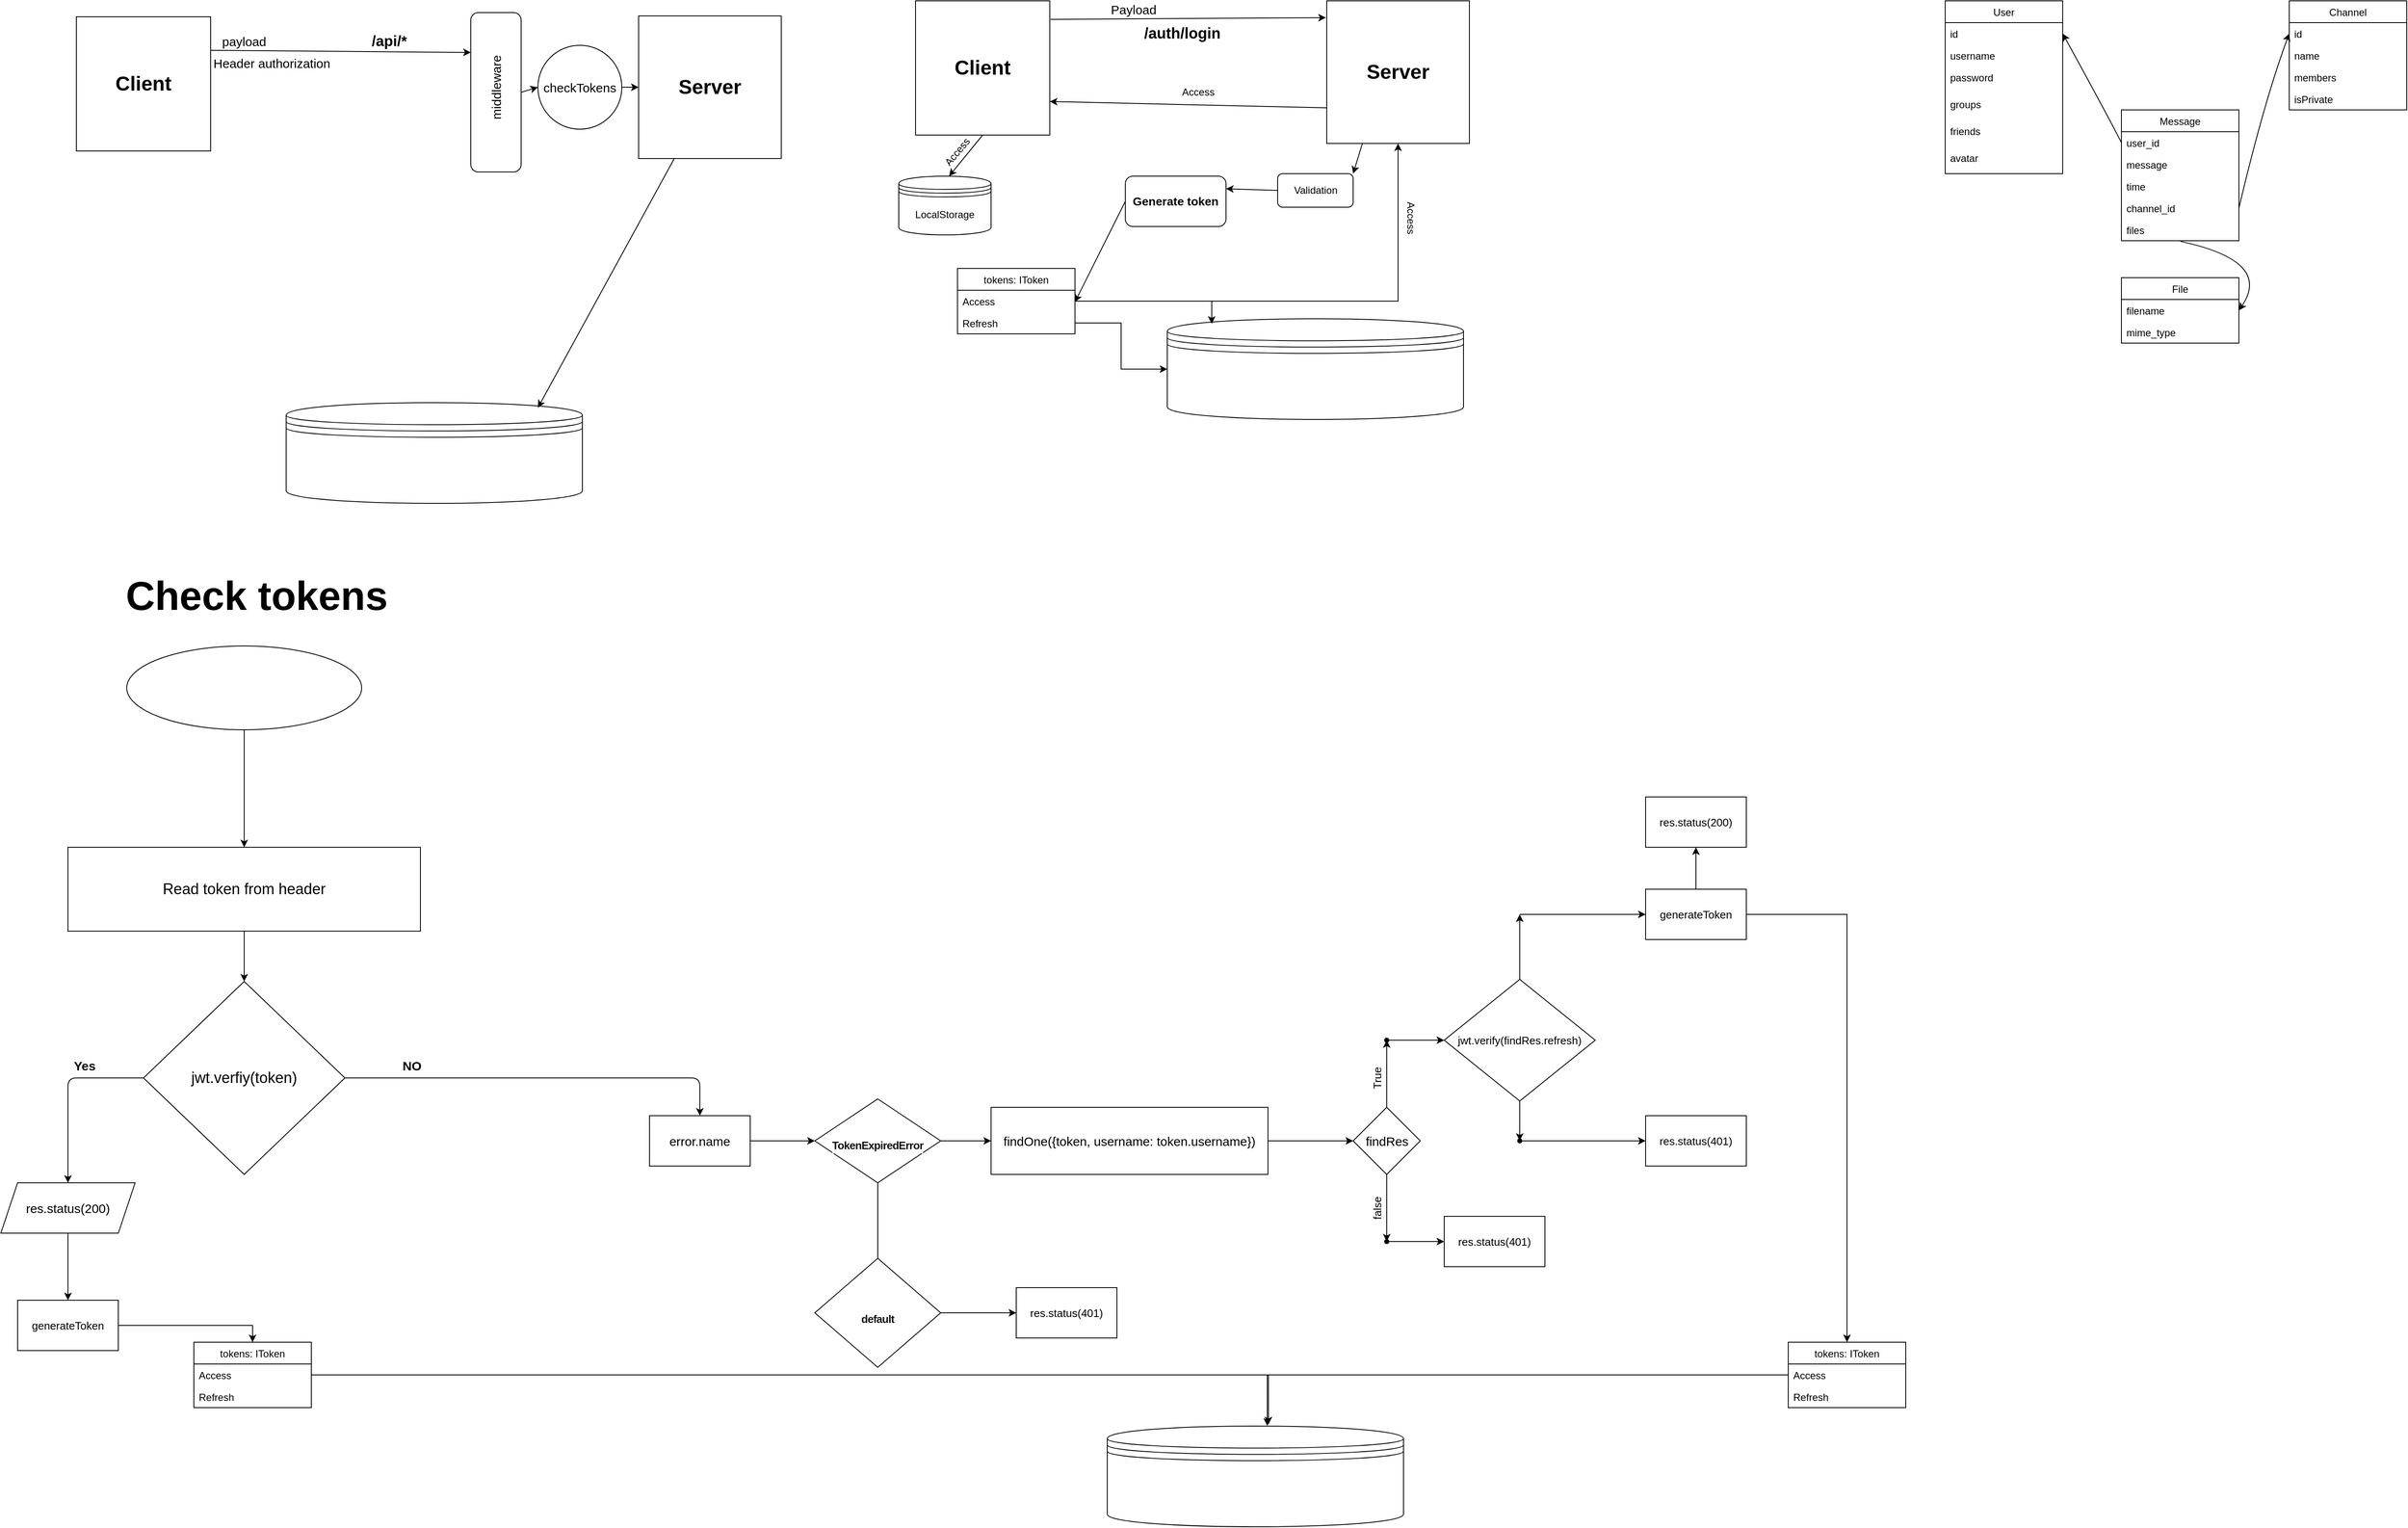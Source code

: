 <mxfile version="14.9.8" type="device"><diagram id="C5RBs43oDa-KdzZeNtuy" name="Page-1"><mxGraphModel dx="9591" dy="5139" grid="1" gridSize="10" guides="1" tooltips="1" connect="1" arrows="1" fold="1" page="1" pageScale="1" pageWidth="827" pageHeight="1169" math="0" shadow="0"><root><mxCell id="WIyWlLk6GJQsqaUBKTNV-0"/><mxCell id="WIyWlLk6GJQsqaUBKTNV-1" parent="WIyWlLk6GJQsqaUBKTNV-0"/><mxCell id="TbBo_OhHeng8kahwTQXX-29" value="Message" style="swimlane;fontStyle=0;childLayout=stackLayout;horizontal=1;startSize=26;horizontalStack=0;resizeParent=1;resizeParentMax=0;resizeLast=0;collapsible=1;marginBottom=0;" parent="WIyWlLk6GJQsqaUBKTNV-1" vertex="1"><mxGeometry x="487" y="-1039" width="140" height="156" as="geometry"/></mxCell><mxCell id="TbBo_OhHeng8kahwTQXX-30" value="user_id" style="text;strokeColor=none;fillColor=none;align=left;verticalAlign=top;spacingLeft=4;spacingRight=4;overflow=hidden;rotatable=0;points=[[0,0.5],[1,0.5]];portConstraint=eastwest;" parent="TbBo_OhHeng8kahwTQXX-29" vertex="1"><mxGeometry y="26" width="140" height="26" as="geometry"/></mxCell><mxCell id="TbBo_OhHeng8kahwTQXX-31" value="message" style="text;strokeColor=none;fillColor=none;align=left;verticalAlign=top;spacingLeft=4;spacingRight=4;overflow=hidden;rotatable=0;points=[[0,0.5],[1,0.5]];portConstraint=eastwest;" parent="TbBo_OhHeng8kahwTQXX-29" vertex="1"><mxGeometry y="52" width="140" height="26" as="geometry"/></mxCell><mxCell id="TbBo_OhHeng8kahwTQXX-32" value="time" style="text;strokeColor=none;fillColor=none;align=left;verticalAlign=top;spacingLeft=4;spacingRight=4;overflow=hidden;rotatable=0;points=[[0,0.5],[1,0.5]];portConstraint=eastwest;" parent="TbBo_OhHeng8kahwTQXX-29" vertex="1"><mxGeometry y="78" width="140" height="26" as="geometry"/></mxCell><mxCell id="TbBo_OhHeng8kahwTQXX-33" value="channel_id" style="text;strokeColor=none;fillColor=none;align=left;verticalAlign=top;spacingLeft=4;spacingRight=4;overflow=hidden;rotatable=0;points=[[0,0.5],[1,0.5]];portConstraint=eastwest;" parent="TbBo_OhHeng8kahwTQXX-29" vertex="1"><mxGeometry y="104" width="140" height="26" as="geometry"/></mxCell><mxCell id="TbBo_OhHeng8kahwTQXX-55" value="files" style="text;strokeColor=none;fillColor=none;align=left;verticalAlign=top;spacingLeft=4;spacingRight=4;overflow=hidden;rotatable=0;points=[[0,0.5],[1,0.5]];portConstraint=eastwest;" parent="TbBo_OhHeng8kahwTQXX-29" vertex="1"><mxGeometry y="130" width="140" height="26" as="geometry"/></mxCell><mxCell id="TbBo_OhHeng8kahwTQXX-42" value="Channel" style="swimlane;fontStyle=0;childLayout=stackLayout;horizontal=1;startSize=26;horizontalStack=0;resizeParent=1;resizeParentMax=0;resizeLast=0;collapsible=1;marginBottom=0;" parent="WIyWlLk6GJQsqaUBKTNV-1" vertex="1"><mxGeometry x="687" y="-1169" width="140" height="130" as="geometry"/></mxCell><mxCell id="TbBo_OhHeng8kahwTQXX-43" value="id" style="text;strokeColor=none;fillColor=none;align=left;verticalAlign=top;spacingLeft=4;spacingRight=4;overflow=hidden;rotatable=0;points=[[0,0.5],[1,0.5]];portConstraint=eastwest;" parent="TbBo_OhHeng8kahwTQXX-42" vertex="1"><mxGeometry y="26" width="140" height="26" as="geometry"/></mxCell><mxCell id="TbBo_OhHeng8kahwTQXX-44" value="name" style="text;strokeColor=none;fillColor=none;align=left;verticalAlign=top;spacingLeft=4;spacingRight=4;overflow=hidden;rotatable=0;points=[[0,0.5],[1,0.5]];portConstraint=eastwest;" parent="TbBo_OhHeng8kahwTQXX-42" vertex="1"><mxGeometry y="52" width="140" height="26" as="geometry"/></mxCell><mxCell id="TbBo_OhHeng8kahwTQXX-45" value="members" style="text;strokeColor=none;fillColor=none;align=left;verticalAlign=top;spacingLeft=4;spacingRight=4;overflow=hidden;rotatable=0;points=[[0,0.5],[1,0.5]];portConstraint=eastwest;" parent="TbBo_OhHeng8kahwTQXX-42" vertex="1"><mxGeometry y="78" width="140" height="26" as="geometry"/></mxCell><mxCell id="TbBo_OhHeng8kahwTQXX-46" value="isPrivate" style="text;strokeColor=none;fillColor=none;align=left;verticalAlign=top;spacingLeft=4;spacingRight=4;overflow=hidden;rotatable=0;points=[[0,0.5],[1,0.5]];portConstraint=eastwest;" parent="TbBo_OhHeng8kahwTQXX-42" vertex="1"><mxGeometry y="104" width="140" height="26" as="geometry"/></mxCell><mxCell id="TbBo_OhHeng8kahwTQXX-1" value="User" style="swimlane;fontStyle=0;childLayout=stackLayout;horizontal=1;startSize=26;fillColor=none;horizontalStack=0;resizeParent=1;resizeParentMax=0;resizeLast=0;collapsible=1;marginBottom=0;" parent="WIyWlLk6GJQsqaUBKTNV-1" vertex="1"><mxGeometry x="277" y="-1169" width="140" height="206" as="geometry"><mxRectangle x="320" width="60" height="26" as="alternateBounds"/></mxGeometry></mxCell><mxCell id="TbBo_OhHeng8kahwTQXX-2" value="id&#10;" style="text;strokeColor=none;fillColor=none;align=left;verticalAlign=top;spacingLeft=4;spacingRight=4;overflow=hidden;rotatable=0;points=[[0,0.5],[1,0.5]];portConstraint=eastwest;" parent="TbBo_OhHeng8kahwTQXX-1" vertex="1"><mxGeometry y="26" width="140" height="26" as="geometry"/></mxCell><mxCell id="TbBo_OhHeng8kahwTQXX-3" value="username" style="text;strokeColor=none;fillColor=none;align=left;verticalAlign=top;spacingLeft=4;spacingRight=4;overflow=hidden;rotatable=0;points=[[0,0.5],[1,0.5]];portConstraint=eastwest;" parent="TbBo_OhHeng8kahwTQXX-1" vertex="1"><mxGeometry y="52" width="140" height="26" as="geometry"/></mxCell><mxCell id="TbBo_OhHeng8kahwTQXX-4" value="password" style="text;strokeColor=none;fillColor=none;align=left;verticalAlign=top;spacingLeft=4;spacingRight=4;overflow=hidden;rotatable=0;points=[[0,0.5],[1,0.5]];portConstraint=eastwest;" parent="TbBo_OhHeng8kahwTQXX-1" vertex="1"><mxGeometry y="78" width="140" height="32" as="geometry"/></mxCell><mxCell id="TbBo_OhHeng8kahwTQXX-20" value="groups" style="text;strokeColor=none;fillColor=none;align=left;verticalAlign=top;spacingLeft=4;spacingRight=4;overflow=hidden;rotatable=0;points=[[0,0.5],[1,0.5]];portConstraint=eastwest;" parent="TbBo_OhHeng8kahwTQXX-1" vertex="1"><mxGeometry y="110" width="140" height="32" as="geometry"/></mxCell><mxCell id="TbBo_OhHeng8kahwTQXX-27" value="friends" style="text;strokeColor=none;fillColor=none;align=left;verticalAlign=top;spacingLeft=4;spacingRight=4;overflow=hidden;rotatable=0;points=[[0,0.5],[1,0.5]];portConstraint=eastwest;" parent="TbBo_OhHeng8kahwTQXX-1" vertex="1"><mxGeometry y="142" width="140" height="32" as="geometry"/></mxCell><mxCell id="TbBo_OhHeng8kahwTQXX-28" value="avatar" style="text;strokeColor=none;fillColor=none;align=left;verticalAlign=top;spacingLeft=4;spacingRight=4;overflow=hidden;rotatable=0;points=[[0,0.5],[1,0.5]];portConstraint=eastwest;" parent="TbBo_OhHeng8kahwTQXX-1" vertex="1"><mxGeometry y="174" width="140" height="32" as="geometry"/></mxCell><mxCell id="TbBo_OhHeng8kahwTQXX-48" value="" style="curved=1;endArrow=classic;html=1;exitX=0;exitY=0.5;exitDx=0;exitDy=0;entryX=1;entryY=0.5;entryDx=0;entryDy=0;" parent="WIyWlLk6GJQsqaUBKTNV-1" source="TbBo_OhHeng8kahwTQXX-30" target="TbBo_OhHeng8kahwTQXX-2" edge="1"><mxGeometry width="50" height="50" relative="1" as="geometry"><mxPoint x="487" y="-1059" as="sourcePoint"/><mxPoint x="537" y="-1109" as="targetPoint"/><Array as="points"><mxPoint x="467" y="-1039"/></Array></mxGeometry></mxCell><mxCell id="TbBo_OhHeng8kahwTQXX-50" value="" style="curved=1;endArrow=classic;html=1;entryX=0;entryY=0.5;entryDx=0;entryDy=0;exitX=1;exitY=0.5;exitDx=0;exitDy=0;" parent="WIyWlLk6GJQsqaUBKTNV-1" source="TbBo_OhHeng8kahwTQXX-33" target="TbBo_OhHeng8kahwTQXX-43" edge="1"><mxGeometry width="50" height="50" relative="1" as="geometry"><mxPoint x="627" y="-999" as="sourcePoint"/><mxPoint x="677" y="-1049" as="targetPoint"/><Array as="points"><mxPoint x="657" y="-1049"/></Array></mxGeometry></mxCell><mxCell id="TbBo_OhHeng8kahwTQXX-51" value="File" style="swimlane;fontStyle=0;childLayout=stackLayout;horizontal=1;startSize=26;horizontalStack=0;resizeParent=1;resizeParentMax=0;resizeLast=0;collapsible=1;marginBottom=0;" parent="WIyWlLk6GJQsqaUBKTNV-1" vertex="1"><mxGeometry x="487" y="-839" width="140" height="78" as="geometry"/></mxCell><mxCell id="TbBo_OhHeng8kahwTQXX-52" value="filename" style="text;strokeColor=none;fillColor=none;align=left;verticalAlign=top;spacingLeft=4;spacingRight=4;overflow=hidden;rotatable=0;points=[[0,0.5],[1,0.5]];portConstraint=eastwest;" parent="TbBo_OhHeng8kahwTQXX-51" vertex="1"><mxGeometry y="26" width="140" height="26" as="geometry"/></mxCell><mxCell id="TbBo_OhHeng8kahwTQXX-53" value="mime_type" style="text;strokeColor=none;fillColor=none;align=left;verticalAlign=top;spacingLeft=4;spacingRight=4;overflow=hidden;rotatable=0;points=[[0,0.5],[1,0.5]];portConstraint=eastwest;" parent="TbBo_OhHeng8kahwTQXX-51" vertex="1"><mxGeometry y="52" width="140" height="26" as="geometry"/></mxCell><mxCell id="TbBo_OhHeng8kahwTQXX-56" value="" style="curved=1;endArrow=classic;html=1;exitX=0.503;exitY=1.031;exitDx=0;exitDy=0;exitPerimeter=0;entryX=1;entryY=0.5;entryDx=0;entryDy=0;" parent="WIyWlLk6GJQsqaUBKTNV-1" source="TbBo_OhHeng8kahwTQXX-55" target="TbBo_OhHeng8kahwTQXX-52" edge="1"><mxGeometry width="50" height="50" relative="1" as="geometry"><mxPoint x="637" y="-859" as="sourcePoint"/><mxPoint x="687" y="-909" as="targetPoint"/><Array as="points"><mxPoint x="667" y="-859"/></Array></mxGeometry></mxCell><mxCell id="UrKD63a1qtWje8s4CCLk-2" value="&lt;h1&gt;Client&lt;/h1&gt;" style="whiteSpace=wrap;html=1;aspect=fixed;" vertex="1" parent="WIyWlLk6GJQsqaUBKTNV-1"><mxGeometry x="-950" y="-1169" width="160" height="160" as="geometry"/></mxCell><mxCell id="UrKD63a1qtWje8s4CCLk-3" value="&lt;h1&gt;Server&lt;/h1&gt;" style="whiteSpace=wrap;html=1;aspect=fixed;" vertex="1" parent="WIyWlLk6GJQsqaUBKTNV-1"><mxGeometry x="-460" y="-1169" width="170" height="170" as="geometry"/></mxCell><mxCell id="UrKD63a1qtWje8s4CCLk-9" value="" style="endArrow=classic;html=1;exitX=1.006;exitY=0.138;exitDx=0;exitDy=0;entryX=-0.006;entryY=0.118;entryDx=0;entryDy=0;entryPerimeter=0;exitPerimeter=0;" edge="1" parent="WIyWlLk6GJQsqaUBKTNV-1" source="UrKD63a1qtWje8s4CCLk-2" target="UrKD63a1qtWje8s4CCLk-3"><mxGeometry width="50" height="50" relative="1" as="geometry"><mxPoint x="-658" y="-1050" as="sourcePoint"/><mxPoint x="-608" y="-1100" as="targetPoint"/></mxGeometry></mxCell><mxCell id="UrKD63a1qtWje8s4CCLk-10" value="&lt;h2&gt;/auth/login&lt;/h2&gt;" style="text;html=1;strokeColor=none;fillColor=none;align=center;verticalAlign=middle;whiteSpace=wrap;rounded=0;" vertex="1" parent="WIyWlLk6GJQsqaUBKTNV-1"><mxGeometry x="-652" y="-1140" width="40" height="20" as="geometry"/></mxCell><mxCell id="UrKD63a1qtWje8s4CCLk-11" value="" style="shape=datastore;whiteSpace=wrap;html=1;" vertex="1" parent="WIyWlLk6GJQsqaUBKTNV-1"><mxGeometry x="-650" y="-790" width="353" height="120" as="geometry"/></mxCell><mxCell id="UrKD63a1qtWje8s4CCLk-12" value="&lt;h3&gt;Generate token&lt;/h3&gt;" style="rounded=1;whiteSpace=wrap;html=1;" vertex="1" parent="WIyWlLk6GJQsqaUBKTNV-1"><mxGeometry x="-700" y="-960" width="120" height="60" as="geometry"/></mxCell><mxCell id="UrKD63a1qtWje8s4CCLk-13" value="" style="endArrow=classic;html=1;exitX=0;exitY=0.5;exitDx=0;exitDy=0;" edge="1" parent="WIyWlLk6GJQsqaUBKTNV-1" source="UrKD63a1qtWje8s4CCLk-12"><mxGeometry width="50" height="50" relative="1" as="geometry"><mxPoint x="-710" y="-920" as="sourcePoint"/><mxPoint x="-760" y="-810" as="targetPoint"/></mxGeometry></mxCell><mxCell id="UrKD63a1qtWje8s4CCLk-16" value="tokens: IToken" style="swimlane;fontStyle=0;childLayout=stackLayout;horizontal=1;startSize=26;fillColor=none;horizontalStack=0;resizeParent=1;resizeParentMax=0;resizeLast=0;collapsible=1;marginBottom=0;" vertex="1" parent="WIyWlLk6GJQsqaUBKTNV-1"><mxGeometry x="-900" y="-850" width="140" height="78" as="geometry"/></mxCell><mxCell id="UrKD63a1qtWje8s4CCLk-17" value="Access&#10;    " style="text;strokeColor=none;fillColor=none;align=left;verticalAlign=top;spacingLeft=4;spacingRight=4;overflow=hidden;rotatable=0;points=[[0,0.5],[1,0.5]];portConstraint=eastwest;" vertex="1" parent="UrKD63a1qtWje8s4CCLk-16"><mxGeometry y="26" width="140" height="26" as="geometry"/></mxCell><mxCell id="UrKD63a1qtWje8s4CCLk-18" value="Refresh" style="text;strokeColor=none;fillColor=none;align=left;verticalAlign=top;spacingLeft=4;spacingRight=4;overflow=hidden;rotatable=0;points=[[0,0.5],[1,0.5]];portConstraint=eastwest;" vertex="1" parent="UrKD63a1qtWje8s4CCLk-16"><mxGeometry y="52" width="140" height="26" as="geometry"/></mxCell><mxCell id="UrKD63a1qtWje8s4CCLk-20" style="edgeStyle=orthogonalEdgeStyle;rounded=0;orthogonalLoop=1;jettySize=auto;html=1;entryX=0.15;entryY=0.05;entryDx=0;entryDy=0;entryPerimeter=0;" edge="1" parent="WIyWlLk6GJQsqaUBKTNV-1" source="UrKD63a1qtWje8s4CCLk-17" target="UrKD63a1qtWje8s4CCLk-11"><mxGeometry relative="1" as="geometry"/></mxCell><mxCell id="UrKD63a1qtWje8s4CCLk-21" style="edgeStyle=orthogonalEdgeStyle;rounded=0;orthogonalLoop=1;jettySize=auto;html=1;entryX=0;entryY=0.5;entryDx=0;entryDy=0;" edge="1" parent="WIyWlLk6GJQsqaUBKTNV-1" source="UrKD63a1qtWje8s4CCLk-18" target="UrKD63a1qtWje8s4CCLk-11"><mxGeometry relative="1" as="geometry"/></mxCell><mxCell id="UrKD63a1qtWje8s4CCLk-22" style="edgeStyle=orthogonalEdgeStyle;rounded=0;orthogonalLoop=1;jettySize=auto;html=1;entryX=0.5;entryY=1;entryDx=0;entryDy=0;" edge="1" parent="WIyWlLk6GJQsqaUBKTNV-1" source="UrKD63a1qtWje8s4CCLk-17" target="UrKD63a1qtWje8s4CCLk-3"><mxGeometry relative="1" as="geometry"/></mxCell><mxCell id="UrKD63a1qtWje8s4CCLk-23" value="Access" style="text;html=1;strokeColor=none;fillColor=none;align=center;verticalAlign=middle;whiteSpace=wrap;rounded=0;rotation=90;" vertex="1" parent="WIyWlLk6GJQsqaUBKTNV-1"><mxGeometry x="-380" y="-920" width="40" height="20" as="geometry"/></mxCell><mxCell id="UrKD63a1qtWje8s4CCLk-24" value="" style="endArrow=classic;html=1;entryX=1;entryY=0.75;entryDx=0;entryDy=0;exitX=0;exitY=0.75;exitDx=0;exitDy=0;" edge="1" parent="WIyWlLk6GJQsqaUBKTNV-1" source="UrKD63a1qtWje8s4CCLk-3" target="UrKD63a1qtWje8s4CCLk-2"><mxGeometry width="50" height="50" relative="1" as="geometry"><mxPoint x="-520" y="-1020" as="sourcePoint"/><mxPoint x="-470" y="-1070" as="targetPoint"/></mxGeometry></mxCell><mxCell id="UrKD63a1qtWje8s4CCLk-25" value="Access" style="text;html=1;strokeColor=none;fillColor=none;align=center;verticalAlign=middle;whiteSpace=wrap;rounded=0;rotation=0;" vertex="1" parent="WIyWlLk6GJQsqaUBKTNV-1"><mxGeometry x="-633" y="-1070" width="40" height="20" as="geometry"/></mxCell><mxCell id="UrKD63a1qtWje8s4CCLk-28" value="" style="endArrow=classic;html=1;exitX=0.5;exitY=1;exitDx=0;exitDy=0;" edge="1" parent="WIyWlLk6GJQsqaUBKTNV-1" source="UrKD63a1qtWje8s4CCLk-2"><mxGeometry width="50" height="50" relative="1" as="geometry"><mxPoint x="-900" y="-959" as="sourcePoint"/><mxPoint x="-910" y="-960" as="targetPoint"/></mxGeometry></mxCell><mxCell id="UrKD63a1qtWje8s4CCLk-30" value="LocalStorage" style="shape=datastore;whiteSpace=wrap;html=1;" vertex="1" parent="WIyWlLk6GJQsqaUBKTNV-1"><mxGeometry x="-970" y="-960" width="110" height="70" as="geometry"/></mxCell><mxCell id="UrKD63a1qtWje8s4CCLk-31" value="Validation" style="rounded=1;whiteSpace=wrap;html=1;" vertex="1" parent="WIyWlLk6GJQsqaUBKTNV-1"><mxGeometry x="-518.5" y="-963" width="90" height="40" as="geometry"/></mxCell><mxCell id="UrKD63a1qtWje8s4CCLk-32" value="" style="endArrow=classic;html=1;exitX=0.25;exitY=1;exitDx=0;exitDy=0;entryX=1;entryY=0;entryDx=0;entryDy=0;" edge="1" parent="WIyWlLk6GJQsqaUBKTNV-1" source="UrKD63a1qtWje8s4CCLk-3" target="UrKD63a1qtWje8s4CCLk-31"><mxGeometry width="50" height="50" relative="1" as="geometry"><mxPoint x="-530" y="-950" as="sourcePoint"/><mxPoint x="-480" y="-1000" as="targetPoint"/></mxGeometry></mxCell><mxCell id="UrKD63a1qtWje8s4CCLk-33" value="" style="endArrow=classic;html=1;exitX=0;exitY=0.5;exitDx=0;exitDy=0;entryX=1;entryY=0.25;entryDx=0;entryDy=0;" edge="1" parent="WIyWlLk6GJQsqaUBKTNV-1" source="UrKD63a1qtWje8s4CCLk-31" target="UrKD63a1qtWje8s4CCLk-12"><mxGeometry width="50" height="50" relative="1" as="geometry"><mxPoint x="-530" y="-950" as="sourcePoint"/><mxPoint x="-480" y="-1000" as="targetPoint"/></mxGeometry></mxCell><mxCell id="UrKD63a1qtWje8s4CCLk-34" value="Payload" style="text;html=1;strokeColor=none;fillColor=none;align=center;verticalAlign=middle;whiteSpace=wrap;rounded=0;fontSize=15;" vertex="1" parent="WIyWlLk6GJQsqaUBKTNV-1"><mxGeometry x="-710" y="-1169" width="40" height="20" as="geometry"/></mxCell><mxCell id="UrKD63a1qtWje8s4CCLk-36" value="&lt;h1&gt;Client&lt;/h1&gt;" style="whiteSpace=wrap;html=1;aspect=fixed;" vertex="1" parent="WIyWlLk6GJQsqaUBKTNV-1"><mxGeometry x="-1950" y="-1150" width="160" height="160" as="geometry"/></mxCell><mxCell id="UrKD63a1qtWje8s4CCLk-38" value="&lt;h1&gt;Server&lt;/h1&gt;" style="whiteSpace=wrap;html=1;aspect=fixed;" vertex="1" parent="WIyWlLk6GJQsqaUBKTNV-1"><mxGeometry x="-1280" y="-1151" width="170" height="170" as="geometry"/></mxCell><mxCell id="UrKD63a1qtWje8s4CCLk-40" value="" style="endArrow=classic;html=1;fontSize=15;exitX=1;exitY=0.25;exitDx=0;exitDy=0;entryX=0;entryY=0.25;entryDx=0;entryDy=0;" edge="1" parent="WIyWlLk6GJQsqaUBKTNV-1" source="UrKD63a1qtWje8s4CCLk-36" target="UrKD63a1qtWje8s4CCLk-45"><mxGeometry width="50" height="50" relative="1" as="geometry"><mxPoint x="-1630" y="-1055" as="sourcePoint"/><mxPoint x="-1530" y="-970" as="targetPoint"/></mxGeometry></mxCell><mxCell id="UrKD63a1qtWje8s4CCLk-41" value="&lt;h3&gt;/api/*&lt;/h3&gt;" style="text;html=1;strokeColor=none;fillColor=none;align=center;verticalAlign=middle;whiteSpace=wrap;rounded=0;fontSize=15;" vertex="1" parent="WIyWlLk6GJQsqaUBKTNV-1"><mxGeometry x="-1597" y="-1131" width="40" height="20" as="geometry"/></mxCell><mxCell id="UrKD63a1qtWje8s4CCLk-42" value="payload" style="text;html=1;strokeColor=none;fillColor=none;align=center;verticalAlign=middle;whiteSpace=wrap;rounded=0;fontSize=15;" vertex="1" parent="WIyWlLk6GJQsqaUBKTNV-1"><mxGeometry x="-1770" y="-1131" width="40" height="20" as="geometry"/></mxCell><mxCell id="UrKD63a1qtWje8s4CCLk-43" value="Header authorization" style="text;html=1;strokeColor=none;fillColor=none;align=center;verticalAlign=middle;whiteSpace=wrap;rounded=0;fontSize=15;" vertex="1" parent="WIyWlLk6GJQsqaUBKTNV-1"><mxGeometry x="-1857" y="-1105" width="280" height="20" as="geometry"/></mxCell><mxCell id="UrKD63a1qtWje8s4CCLk-44" value="" style="shape=datastore;whiteSpace=wrap;html=1;" vertex="1" parent="WIyWlLk6GJQsqaUBKTNV-1"><mxGeometry x="-1700" y="-690" width="353" height="120" as="geometry"/></mxCell><mxCell id="UrKD63a1qtWje8s4CCLk-45" value="&lt;h3&gt;&lt;br&gt;&lt;/h3&gt;" style="rounded=1;whiteSpace=wrap;html=1;fontSize=15;" vertex="1" parent="WIyWlLk6GJQsqaUBKTNV-1"><mxGeometry x="-1480" y="-1155" width="60" height="190" as="geometry"/></mxCell><mxCell id="UrKD63a1qtWje8s4CCLk-47" value="Access" style="text;html=1;strokeColor=none;fillColor=none;align=center;verticalAlign=middle;whiteSpace=wrap;rounded=0;rotation=-50;" vertex="1" parent="WIyWlLk6GJQsqaUBKTNV-1"><mxGeometry x="-920" y="-999" width="40" height="20" as="geometry"/></mxCell><mxCell id="UrKD63a1qtWje8s4CCLk-48" value="middleware" style="text;html=1;strokeColor=none;fillColor=none;align=center;verticalAlign=middle;whiteSpace=wrap;rounded=0;fontSize=15;rotation=-90;" vertex="1" parent="WIyWlLk6GJQsqaUBKTNV-1"><mxGeometry x="-1500" y="-1076" width="100" height="20" as="geometry"/></mxCell><mxCell id="UrKD63a1qtWje8s4CCLk-49" value="checkTokens" style="ellipse;whiteSpace=wrap;html=1;aspect=fixed;fontSize=15;" vertex="1" parent="WIyWlLk6GJQsqaUBKTNV-1"><mxGeometry x="-1400" y="-1116" width="100" height="100" as="geometry"/></mxCell><mxCell id="UrKD63a1qtWje8s4CCLk-50" value="" style="endArrow=classic;html=1;fontSize=15;exitX=1;exitY=0.5;exitDx=0;exitDy=0;entryX=0;entryY=0.5;entryDx=0;entryDy=0;" edge="1" parent="WIyWlLk6GJQsqaUBKTNV-1" source="UrKD63a1qtWje8s4CCLk-45" target="UrKD63a1qtWje8s4CCLk-49"><mxGeometry width="50" height="50" relative="1" as="geometry"><mxPoint x="-1330" y="-940" as="sourcePoint"/><mxPoint x="-1280" y="-990" as="targetPoint"/></mxGeometry></mxCell><mxCell id="UrKD63a1qtWje8s4CCLk-51" value="" style="endArrow=classic;html=1;fontSize=15;exitX=1;exitY=0.5;exitDx=0;exitDy=0;entryX=0;entryY=0.5;entryDx=0;entryDy=0;" edge="1" parent="WIyWlLk6GJQsqaUBKTNV-1" source="UrKD63a1qtWje8s4CCLk-49" target="UrKD63a1qtWje8s4CCLk-38"><mxGeometry width="50" height="50" relative="1" as="geometry"><mxPoint x="-1330" y="-940" as="sourcePoint"/><mxPoint x="-1300" y="-940" as="targetPoint"/></mxGeometry></mxCell><mxCell id="UrKD63a1qtWje8s4CCLk-52" value="" style="endArrow=classic;html=1;fontSize=15;exitX=0.25;exitY=1;exitDx=0;exitDy=0;entryX=0.85;entryY=0.05;entryDx=0;entryDy=0;entryPerimeter=0;" edge="1" parent="WIyWlLk6GJQsqaUBKTNV-1" source="UrKD63a1qtWje8s4CCLk-38" target="UrKD63a1qtWje8s4CCLk-44"><mxGeometry width="50" height="50" relative="1" as="geometry"><mxPoint x="-1330" y="-860" as="sourcePoint"/><mxPoint x="-1280" y="-910" as="targetPoint"/></mxGeometry></mxCell><mxCell id="UrKD63a1qtWje8s4CCLk-54" value="&lt;h1&gt;&lt;font style=&quot;font-size: 48px&quot;&gt;Check tokens&lt;/font&gt;&lt;/h1&gt;" style="text;html=1;strokeColor=none;fillColor=none;align=center;verticalAlign=middle;whiteSpace=wrap;rounded=0;fontSize=15;" vertex="1" parent="WIyWlLk6GJQsqaUBKTNV-1"><mxGeometry x="-1920" y="-470" width="370" height="20" as="geometry"/></mxCell><mxCell id="UrKD63a1qtWje8s4CCLk-59" value="" style="edgeStyle=orthogonalEdgeStyle;rounded=0;orthogonalLoop=1;jettySize=auto;html=1;fontSize=15;" edge="1" parent="WIyWlLk6GJQsqaUBKTNV-1" source="UrKD63a1qtWje8s4CCLk-56" target="UrKD63a1qtWje8s4CCLk-57"><mxGeometry relative="1" as="geometry"/></mxCell><mxCell id="UrKD63a1qtWje8s4CCLk-56" value="" style="ellipse;whiteSpace=wrap;html=1;fontSize=15;" vertex="1" parent="WIyWlLk6GJQsqaUBKTNV-1"><mxGeometry x="-1890" y="-400" width="280" height="100" as="geometry"/></mxCell><mxCell id="UrKD63a1qtWje8s4CCLk-61" value="" style="edgeStyle=orthogonalEdgeStyle;rounded=0;orthogonalLoop=1;jettySize=auto;html=1;fontSize=15;" edge="1" parent="WIyWlLk6GJQsqaUBKTNV-1" source="UrKD63a1qtWje8s4CCLk-57" target="UrKD63a1qtWje8s4CCLk-60"><mxGeometry relative="1" as="geometry"/></mxCell><mxCell id="UrKD63a1qtWje8s4CCLk-57" value="&lt;font style=&quot;font-size: 18px&quot;&gt;Read token from header&lt;/font&gt;" style="rounded=0;whiteSpace=wrap;html=1;fontSize=15;" vertex="1" parent="WIyWlLk6GJQsqaUBKTNV-1"><mxGeometry x="-1960" y="-160" width="420" height="100" as="geometry"/></mxCell><mxCell id="UrKD63a1qtWje8s4CCLk-60" value="&lt;font style=&quot;font-size: 18px&quot;&gt;jwt.verfiy(token)&lt;/font&gt;" style="rhombus;whiteSpace=wrap;html=1;fontSize=15;" vertex="1" parent="WIyWlLk6GJQsqaUBKTNV-1"><mxGeometry x="-1870" width="240" height="230" as="geometry"/></mxCell><mxCell id="UrKD63a1qtWje8s4CCLk-62" value="" style="edgeStyle=segmentEdgeStyle;endArrow=classic;html=1;fontSize=15;exitX=1;exitY=0.5;exitDx=0;exitDy=0;" edge="1" parent="WIyWlLk6GJQsqaUBKTNV-1" source="UrKD63a1qtWje8s4CCLk-60"><mxGeometry width="50" height="50" relative="1" as="geometry"><mxPoint x="-1630" y="120" as="sourcePoint"/><mxPoint x="-1207" y="160" as="targetPoint"/></mxGeometry></mxCell><mxCell id="UrKD63a1qtWje8s4CCLk-63" value="" style="edgeStyle=segmentEdgeStyle;endArrow=classic;html=1;fontSize=15;exitX=0;exitY=0.5;exitDx=0;exitDy=0;entryX=0.5;entryY=0;entryDx=0;entryDy=0;" edge="1" parent="WIyWlLk6GJQsqaUBKTNV-1" source="UrKD63a1qtWje8s4CCLk-60" target="UrKD63a1qtWje8s4CCLk-67"><mxGeometry width="50" height="50" relative="1" as="geometry"><mxPoint x="-1870" y="120" as="sourcePoint"/><mxPoint x="-1960" y="210" as="targetPoint"/></mxGeometry></mxCell><mxCell id="UrKD63a1qtWje8s4CCLk-64" value="&lt;b&gt;NO&lt;/b&gt;" style="text;html=1;strokeColor=none;fillColor=none;align=center;verticalAlign=middle;whiteSpace=wrap;rounded=0;fontSize=15;" vertex="1" parent="WIyWlLk6GJQsqaUBKTNV-1"><mxGeometry x="-1570" y="90" width="40" height="20" as="geometry"/></mxCell><mxCell id="UrKD63a1qtWje8s4CCLk-66" value="&lt;b&gt;Yes&lt;/b&gt;" style="text;html=1;strokeColor=none;fillColor=none;align=center;verticalAlign=middle;whiteSpace=wrap;rounded=0;fontSize=15;" vertex="1" parent="WIyWlLk6GJQsqaUBKTNV-1"><mxGeometry x="-1960" y="90" width="40" height="20" as="geometry"/></mxCell><mxCell id="UrKD63a1qtWje8s4CCLk-122" style="edgeStyle=orthogonalEdgeStyle;rounded=0;orthogonalLoop=1;jettySize=auto;html=1;fontSize=13;" edge="1" parent="WIyWlLk6GJQsqaUBKTNV-1" source="UrKD63a1qtWje8s4CCLk-67" target="UrKD63a1qtWje8s4CCLk-123"><mxGeometry relative="1" as="geometry"><mxPoint x="-1960" y="400" as="targetPoint"/></mxGeometry></mxCell><mxCell id="UrKD63a1qtWje8s4CCLk-67" value="res.status(200)" style="shape=parallelogram;perimeter=parallelogramPerimeter;whiteSpace=wrap;html=1;fixedSize=1;fontSize=15;" vertex="1" parent="WIyWlLk6GJQsqaUBKTNV-1"><mxGeometry x="-2040" y="240" width="160" height="60" as="geometry"/></mxCell><mxCell id="UrKD63a1qtWje8s4CCLk-84" value="" style="edgeStyle=orthogonalEdgeStyle;rounded=0;orthogonalLoop=1;jettySize=auto;html=1;fontSize=15;" edge="1" parent="WIyWlLk6GJQsqaUBKTNV-1" source="UrKD63a1qtWje8s4CCLk-81" target="UrKD63a1qtWje8s4CCLk-82"><mxGeometry relative="1" as="geometry"/></mxCell><mxCell id="UrKD63a1qtWje8s4CCLk-81" value="error.name" style="rounded=0;whiteSpace=wrap;html=1;fontSize=15;" vertex="1" parent="WIyWlLk6GJQsqaUBKTNV-1"><mxGeometry x="-1267" y="160" width="120" height="60" as="geometry"/></mxCell><mxCell id="UrKD63a1qtWje8s4CCLk-89" value="" style="edgeStyle=orthogonalEdgeStyle;rounded=0;orthogonalLoop=1;jettySize=auto;html=1;fontSize=13;" edge="1" parent="WIyWlLk6GJQsqaUBKTNV-1" source="UrKD63a1qtWje8s4CCLk-82" target="UrKD63a1qtWje8s4CCLk-88"><mxGeometry relative="1" as="geometry"/></mxCell><mxCell id="UrKD63a1qtWje8s4CCLk-82" value="&lt;h3 style=&quot;box-sizing: border-box; color: rgb(17, 17, 17); margin: 16px 0px 4px; padding-bottom: 0rem; line-height: 1.25; font-size: 13px; letter-spacing: -0.03rem; font-family: &amp;quot;source sans pro&amp;quot;, &amp;quot;lucida grande&amp;quot;, sans-serif; background-color: rgb(255, 255, 255);&quot;&gt;TokenExpiredError&lt;/h3&gt;" style="rhombus;whiteSpace=wrap;html=1;fontSize=13;" vertex="1" parent="WIyWlLk6GJQsqaUBKTNV-1"><mxGeometry x="-1070" y="140" width="150" height="100" as="geometry"/></mxCell><mxCell id="UrKD63a1qtWje8s4CCLk-99" value="" style="edgeStyle=orthogonalEdgeStyle;rounded=0;orthogonalLoop=1;jettySize=auto;html=1;fontSize=13;" edge="1" parent="WIyWlLk6GJQsqaUBKTNV-1" source="UrKD63a1qtWje8s4CCLk-88" target="UrKD63a1qtWje8s4CCLk-98"><mxGeometry relative="1" as="geometry"/></mxCell><mxCell id="UrKD63a1qtWje8s4CCLk-88" value="&lt;span style=&quot;font-size: 15px&quot;&gt;findOne({token, username: token.username})&lt;/span&gt;" style="rounded=0;whiteSpace=wrap;html=1;fontSize=13;" vertex="1" parent="WIyWlLk6GJQsqaUBKTNV-1"><mxGeometry x="-860" y="150" width="330" height="80" as="geometry"/></mxCell><mxCell id="UrKD63a1qtWje8s4CCLk-96" value="" style="edgeStyle=orthogonalEdgeStyle;rounded=0;orthogonalLoop=1;jettySize=auto;html=1;fontSize=13;" edge="1" parent="WIyWlLk6GJQsqaUBKTNV-1" source="UrKD63a1qtWje8s4CCLk-90" target="UrKD63a1qtWje8s4CCLk-95"><mxGeometry relative="1" as="geometry"/></mxCell><mxCell id="UrKD63a1qtWje8s4CCLk-90" value="&lt;h3 style=&quot;box-sizing: border-box ; color: rgb(17 , 17 , 17) ; margin: 16px 0px 4px ; padding-bottom: 0rem ; line-height: 1.25 ; letter-spacing: -0.03rem ; font-family: &amp;#34;source sans pro&amp;#34; , &amp;#34;lucida grande&amp;#34; , sans-serif ; background-color: rgb(255 , 255 , 255)&quot;&gt;&lt;span style=&quot;font-size: 13px&quot;&gt;default&lt;/span&gt;&lt;/h3&gt;" style="rhombus;whiteSpace=wrap;html=1;fontSize=13;" vertex="1" parent="WIyWlLk6GJQsqaUBKTNV-1"><mxGeometry x="-1070" y="330" width="150" height="130" as="geometry"/></mxCell><mxCell id="UrKD63a1qtWje8s4CCLk-91" value="" style="endArrow=none;html=1;fontSize=13;exitX=0.5;exitY=0;exitDx=0;exitDy=0;entryX=0.5;entryY=1;entryDx=0;entryDy=0;" edge="1" parent="WIyWlLk6GJQsqaUBKTNV-1" source="UrKD63a1qtWje8s4CCLk-90" target="UrKD63a1qtWje8s4CCLk-82"><mxGeometry width="50" height="50" relative="1" as="geometry"><mxPoint x="-1020" y="310" as="sourcePoint"/><mxPoint x="-970" y="260" as="targetPoint"/></mxGeometry></mxCell><mxCell id="UrKD63a1qtWje8s4CCLk-95" value="res.status(401)" style="rounded=0;whiteSpace=wrap;html=1;fontSize=13;" vertex="1" parent="WIyWlLk6GJQsqaUBKTNV-1"><mxGeometry x="-830" y="365" width="120" height="60" as="geometry"/></mxCell><mxCell id="UrKD63a1qtWje8s4CCLk-103" value="" style="edgeStyle=orthogonalEdgeStyle;rounded=0;orthogonalLoop=1;jettySize=auto;html=1;fontSize=13;" edge="1" parent="WIyWlLk6GJQsqaUBKTNV-1" source="UrKD63a1qtWje8s4CCLk-98" target="UrKD63a1qtWje8s4CCLk-102"><mxGeometry relative="1" as="geometry"/></mxCell><mxCell id="UrKD63a1qtWje8s4CCLk-106" value="" style="edgeStyle=orthogonalEdgeStyle;rounded=0;orthogonalLoop=1;jettySize=auto;html=1;fontSize=13;" edge="1" parent="WIyWlLk6GJQsqaUBKTNV-1" source="UrKD63a1qtWje8s4CCLk-98" target="UrKD63a1qtWje8s4CCLk-105"><mxGeometry relative="1" as="geometry"/></mxCell><mxCell id="UrKD63a1qtWje8s4CCLk-98" value="&lt;font style=&quot;font-size: 15px&quot;&gt;findRes&lt;/font&gt;" style="rhombus;whiteSpace=wrap;html=1;fontSize=13;" vertex="1" parent="WIyWlLk6GJQsqaUBKTNV-1"><mxGeometry x="-428.5" y="150" width="80" height="80" as="geometry"/></mxCell><mxCell id="UrKD63a1qtWje8s4CCLk-104" value="" style="edgeStyle=orthogonalEdgeStyle;rounded=0;orthogonalLoop=1;jettySize=auto;html=1;fontSize=13;" edge="1" parent="WIyWlLk6GJQsqaUBKTNV-1" source="UrKD63a1qtWje8s4CCLk-102"><mxGeometry relative="1" as="geometry"><mxPoint x="-320" y="70.0" as="targetPoint"/></mxGeometry></mxCell><mxCell id="UrKD63a1qtWje8s4CCLk-102" value="" style="shape=waypoint;size=6;pointerEvents=1;points=[];fillColor=#ffffff;resizable=0;rotatable=0;perimeter=centerPerimeter;snapToPoint=1;fontSize=13;" vertex="1" parent="WIyWlLk6GJQsqaUBKTNV-1"><mxGeometry x="-408.5" y="50" width="40" height="40" as="geometry"/></mxCell><mxCell id="UrKD63a1qtWje8s4CCLk-107" value="" style="edgeStyle=orthogonalEdgeStyle;rounded=0;orthogonalLoop=1;jettySize=auto;html=1;fontSize=13;" edge="1" parent="WIyWlLk6GJQsqaUBKTNV-1" source="UrKD63a1qtWje8s4CCLk-105"><mxGeometry relative="1" as="geometry"><mxPoint x="-320" y="310.0" as="targetPoint"/></mxGeometry></mxCell><mxCell id="UrKD63a1qtWje8s4CCLk-105" value="" style="shape=waypoint;size=6;pointerEvents=1;points=[];fillColor=#ffffff;resizable=0;rotatable=0;perimeter=centerPerimeter;snapToPoint=1;fontSize=13;" vertex="1" parent="WIyWlLk6GJQsqaUBKTNV-1"><mxGeometry x="-408.5" y="290" width="40" height="40" as="geometry"/></mxCell><mxCell id="UrKD63a1qtWje8s4CCLk-108" value="True" style="text;html=1;strokeColor=none;fillColor=none;align=center;verticalAlign=middle;whiteSpace=wrap;rounded=0;fontSize=13;rotation=-90;" vertex="1" parent="WIyWlLk6GJQsqaUBKTNV-1"><mxGeometry x="-420" y="105" width="40" height="20" as="geometry"/></mxCell><mxCell id="UrKD63a1qtWje8s4CCLk-109" value="false" style="text;html=1;strokeColor=none;fillColor=none;align=center;verticalAlign=middle;whiteSpace=wrap;rounded=0;fontSize=13;rotation=-90;" vertex="1" parent="WIyWlLk6GJQsqaUBKTNV-1"><mxGeometry x="-420" y="260" width="40" height="20" as="geometry"/></mxCell><mxCell id="UrKD63a1qtWje8s4CCLk-110" value="res.status(401)" style="rounded=0;whiteSpace=wrap;html=1;fontSize=13;" vertex="1" parent="WIyWlLk6GJQsqaUBKTNV-1"><mxGeometry x="-320" y="280" width="120" height="60" as="geometry"/></mxCell><mxCell id="UrKD63a1qtWje8s4CCLk-114" value="" style="edgeStyle=orthogonalEdgeStyle;rounded=0;orthogonalLoop=1;jettySize=auto;html=1;fontSize=13;" edge="1" parent="WIyWlLk6GJQsqaUBKTNV-1" source="UrKD63a1qtWje8s4CCLk-111" target="UrKD63a1qtWje8s4CCLk-113"><mxGeometry relative="1" as="geometry"/></mxCell><mxCell id="UrKD63a1qtWje8s4CCLk-119" style="edgeStyle=orthogonalEdgeStyle;rounded=0;orthogonalLoop=1;jettySize=auto;html=1;fontSize=13;" edge="1" parent="WIyWlLk6GJQsqaUBKTNV-1" source="UrKD63a1qtWje8s4CCLk-111"><mxGeometry relative="1" as="geometry"><mxPoint x="-230" y="-80" as="targetPoint"/></mxGeometry></mxCell><mxCell id="UrKD63a1qtWje8s4CCLk-111" value="jwt.verify(findRes.refresh)" style="rhombus;whiteSpace=wrap;html=1;fontSize=13;" vertex="1" parent="WIyWlLk6GJQsqaUBKTNV-1"><mxGeometry x="-320" y="-2.5" width="180" height="145" as="geometry"/></mxCell><mxCell id="UrKD63a1qtWje8s4CCLk-112" value="res.status(401)" style="rounded=0;whiteSpace=wrap;html=1;fontSize=13;" vertex="1" parent="WIyWlLk6GJQsqaUBKTNV-1"><mxGeometry x="-80" y="160" width="120" height="60" as="geometry"/></mxCell><mxCell id="UrKD63a1qtWje8s4CCLk-118" style="edgeStyle=orthogonalEdgeStyle;rounded=0;orthogonalLoop=1;jettySize=auto;html=1;entryX=0;entryY=0.5;entryDx=0;entryDy=0;fontSize=13;" edge="1" parent="WIyWlLk6GJQsqaUBKTNV-1" source="UrKD63a1qtWje8s4CCLk-113" target="UrKD63a1qtWje8s4CCLk-112"><mxGeometry relative="1" as="geometry"/></mxCell><mxCell id="UrKD63a1qtWje8s4CCLk-113" value="" style="shape=waypoint;size=6;pointerEvents=1;points=[];fillColor=#ffffff;resizable=0;rotatable=0;perimeter=centerPerimeter;snapToPoint=1;fontSize=13;" vertex="1" parent="WIyWlLk6GJQsqaUBKTNV-1"><mxGeometry x="-250" y="170" width="40" height="40" as="geometry"/></mxCell><mxCell id="UrKD63a1qtWje8s4CCLk-117" style="edgeStyle=orthogonalEdgeStyle;rounded=0;orthogonalLoop=1;jettySize=auto;html=1;fontSize=13;" edge="1" parent="WIyWlLk6GJQsqaUBKTNV-1"><mxGeometry relative="1" as="geometry"><mxPoint x="-80" y="190.0" as="sourcePoint"/><mxPoint x="-80" y="190.0" as="targetPoint"/></mxGeometry></mxCell><mxCell id="UrKD63a1qtWje8s4CCLk-120" style="edgeStyle=orthogonalEdgeStyle;rounded=0;orthogonalLoop=1;jettySize=auto;html=1;entryX=0;entryY=0.5;entryDx=0;entryDy=0;fontSize=13;" edge="1" parent="WIyWlLk6GJQsqaUBKTNV-1"><mxGeometry relative="1" as="geometry"><mxPoint x="-230" y="-80.0" as="sourcePoint"/><mxPoint x="-80" y="-80.0" as="targetPoint"/></mxGeometry></mxCell><mxCell id="UrKD63a1qtWje8s4CCLk-121" value="res.status(200)" style="rounded=0;whiteSpace=wrap;html=1;fontSize=13;" vertex="1" parent="WIyWlLk6GJQsqaUBKTNV-1"><mxGeometry x="-80" y="-220" width="120" height="60" as="geometry"/></mxCell><mxCell id="UrKD63a1qtWje8s4CCLk-130" style="edgeStyle=orthogonalEdgeStyle;rounded=0;orthogonalLoop=1;jettySize=auto;html=1;entryX=0.5;entryY=0;entryDx=0;entryDy=0;fontSize=13;" edge="1" parent="WIyWlLk6GJQsqaUBKTNV-1" source="UrKD63a1qtWje8s4CCLk-123" target="UrKD63a1qtWje8s4CCLk-127"><mxGeometry relative="1" as="geometry"/></mxCell><mxCell id="UrKD63a1qtWje8s4CCLk-123" value="generateToken" style="rounded=0;whiteSpace=wrap;html=1;fontSize=13;" vertex="1" parent="WIyWlLk6GJQsqaUBKTNV-1"><mxGeometry x="-2020" y="380" width="120" height="60" as="geometry"/></mxCell><mxCell id="UrKD63a1qtWje8s4CCLk-126" value="" style="edgeStyle=orthogonalEdgeStyle;rounded=0;orthogonalLoop=1;jettySize=auto;html=1;fontSize=13;" edge="1" parent="WIyWlLk6GJQsqaUBKTNV-1" source="UrKD63a1qtWje8s4CCLk-124" target="UrKD63a1qtWje8s4CCLk-121"><mxGeometry relative="1" as="geometry"/></mxCell><mxCell id="UrKD63a1qtWje8s4CCLk-131" style="edgeStyle=orthogonalEdgeStyle;rounded=0;orthogonalLoop=1;jettySize=auto;html=1;fontSize=13;entryX=0.5;entryY=0;entryDx=0;entryDy=0;" edge="1" parent="WIyWlLk6GJQsqaUBKTNV-1" source="UrKD63a1qtWje8s4CCLk-124" target="UrKD63a1qtWje8s4CCLk-134"><mxGeometry relative="1" as="geometry"><mxPoint x="160" y="470" as="targetPoint"/></mxGeometry></mxCell><mxCell id="UrKD63a1qtWje8s4CCLk-124" value="generateToken" style="rounded=0;whiteSpace=wrap;html=1;fontSize=13;" vertex="1" parent="WIyWlLk6GJQsqaUBKTNV-1"><mxGeometry x="-80" y="-110" width="120" height="60" as="geometry"/></mxCell><mxCell id="UrKD63a1qtWje8s4CCLk-132" style="edgeStyle=orthogonalEdgeStyle;rounded=0;orthogonalLoop=1;jettySize=auto;html=1;fontSize=13;entryX=0.544;entryY=-0.017;entryDx=0;entryDy=0;entryPerimeter=0;" edge="1" parent="WIyWlLk6GJQsqaUBKTNV-1" source="UrKD63a1qtWje8s4CCLk-127" target="UrKD63a1qtWje8s4CCLk-133"><mxGeometry relative="1" as="geometry"><mxPoint x="160" y="469" as="targetPoint"/></mxGeometry></mxCell><mxCell id="UrKD63a1qtWje8s4CCLk-127" value="tokens: IToken" style="swimlane;fontStyle=0;childLayout=stackLayout;horizontal=1;startSize=26;fillColor=none;horizontalStack=0;resizeParent=1;resizeParentMax=0;resizeLast=0;collapsible=1;marginBottom=0;" vertex="1" parent="WIyWlLk6GJQsqaUBKTNV-1"><mxGeometry x="-1810" y="430" width="140" height="78" as="geometry"/></mxCell><mxCell id="UrKD63a1qtWje8s4CCLk-128" value="Access&#10;    " style="text;strokeColor=none;fillColor=none;align=left;verticalAlign=top;spacingLeft=4;spacingRight=4;overflow=hidden;rotatable=0;points=[[0,0.5],[1,0.5]];portConstraint=eastwest;" vertex="1" parent="UrKD63a1qtWje8s4CCLk-127"><mxGeometry y="26" width="140" height="26" as="geometry"/></mxCell><mxCell id="UrKD63a1qtWje8s4CCLk-129" value="Refresh" style="text;strokeColor=none;fillColor=none;align=left;verticalAlign=top;spacingLeft=4;spacingRight=4;overflow=hidden;rotatable=0;points=[[0,0.5],[1,0.5]];portConstraint=eastwest;" vertex="1" parent="UrKD63a1qtWje8s4CCLk-127"><mxGeometry y="52" width="140" height="26" as="geometry"/></mxCell><mxCell id="UrKD63a1qtWje8s4CCLk-133" value="" style="shape=datastore;whiteSpace=wrap;html=1;" vertex="1" parent="WIyWlLk6GJQsqaUBKTNV-1"><mxGeometry x="-721.5" y="530" width="353" height="120" as="geometry"/></mxCell><mxCell id="UrKD63a1qtWje8s4CCLk-137" style="edgeStyle=orthogonalEdgeStyle;rounded=0;orthogonalLoop=1;jettySize=auto;html=1;entryX=0.54;entryY=-0.003;entryDx=0;entryDy=0;entryPerimeter=0;fontSize=13;" edge="1" parent="WIyWlLk6GJQsqaUBKTNV-1" source="UrKD63a1qtWje8s4CCLk-134" target="UrKD63a1qtWje8s4CCLk-133"><mxGeometry relative="1" as="geometry"/></mxCell><mxCell id="UrKD63a1qtWje8s4CCLk-134" value="tokens: IToken" style="swimlane;fontStyle=0;childLayout=stackLayout;horizontal=1;startSize=26;fillColor=none;horizontalStack=0;resizeParent=1;resizeParentMax=0;resizeLast=0;collapsible=1;marginBottom=0;" vertex="1" parent="WIyWlLk6GJQsqaUBKTNV-1"><mxGeometry x="90" y="430" width="140" height="78" as="geometry"/></mxCell><mxCell id="UrKD63a1qtWje8s4CCLk-135" value="Access&#10;    " style="text;strokeColor=none;fillColor=none;align=left;verticalAlign=top;spacingLeft=4;spacingRight=4;overflow=hidden;rotatable=0;points=[[0,0.5],[1,0.5]];portConstraint=eastwest;" vertex="1" parent="UrKD63a1qtWje8s4CCLk-134"><mxGeometry y="26" width="140" height="26" as="geometry"/></mxCell><mxCell id="UrKD63a1qtWje8s4CCLk-136" value="Refresh" style="text;strokeColor=none;fillColor=none;align=left;verticalAlign=top;spacingLeft=4;spacingRight=4;overflow=hidden;rotatable=0;points=[[0,0.5],[1,0.5]];portConstraint=eastwest;" vertex="1" parent="UrKD63a1qtWje8s4CCLk-134"><mxGeometry y="52" width="140" height="26" as="geometry"/></mxCell></root></mxGraphModel></diagram></mxfile>